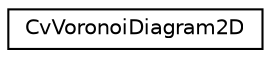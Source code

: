 digraph "Graphical Class Hierarchy"
{
 // LATEX_PDF_SIZE
  edge [fontname="Helvetica",fontsize="10",labelfontname="Helvetica",labelfontsize="10"];
  node [fontname="Helvetica",fontsize="10",shape=record];
  rankdir="LR";
  Node0 [label="CvVoronoiDiagram2D",height=0.2,width=0.4,color="black", fillcolor="white", style="filled",URL="$struct_cv_voronoi_diagram2_d.html",tooltip=" "];
}
